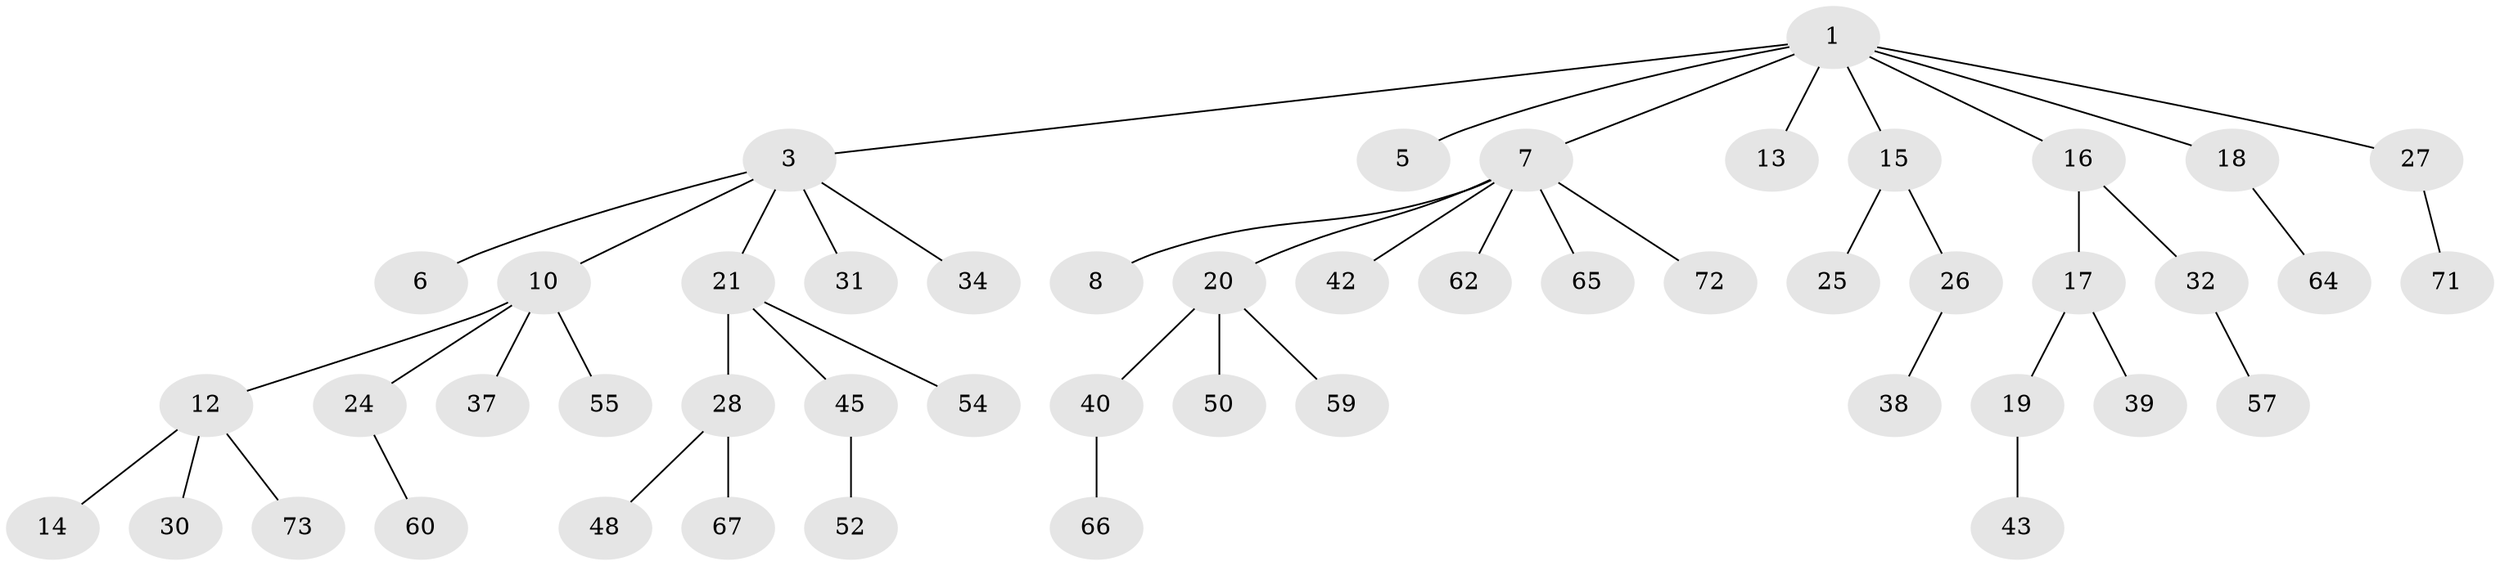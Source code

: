 // Generated by graph-tools (version 1.1) at 2025/52/02/27/25 19:52:10]
// undirected, 49 vertices, 48 edges
graph export_dot {
graph [start="1"]
  node [color=gray90,style=filled];
  1 [super="+2"];
  3 [super="+4"];
  5;
  6;
  7 [super="+11"];
  8 [super="+9"];
  10 [super="+35"];
  12 [super="+22"];
  13 [super="+29"];
  14;
  15 [super="+36"];
  16;
  17;
  18 [super="+53"];
  19 [super="+23"];
  20 [super="+69"];
  21 [super="+41"];
  24 [super="+56"];
  25;
  26 [super="+70"];
  27 [super="+51"];
  28 [super="+61"];
  30;
  31;
  32 [super="+33"];
  34;
  37;
  38 [super="+46"];
  39 [super="+58"];
  40 [super="+44"];
  42;
  43;
  45 [super="+47"];
  48 [super="+49"];
  50;
  52;
  54;
  55;
  57 [super="+63"];
  59;
  60 [super="+68"];
  62;
  64;
  65;
  66;
  67;
  71;
  72;
  73;
  1 -- 5;
  1 -- 7;
  1 -- 18;
  1 -- 16;
  1 -- 3;
  1 -- 27;
  1 -- 13;
  1 -- 15;
  3 -- 10;
  3 -- 31;
  3 -- 34;
  3 -- 21;
  3 -- 6;
  7 -- 8;
  7 -- 42;
  7 -- 62;
  7 -- 65;
  7 -- 72;
  7 -- 20;
  10 -- 12;
  10 -- 24;
  10 -- 37;
  10 -- 55;
  12 -- 14;
  12 -- 30;
  12 -- 73;
  15 -- 25;
  15 -- 26;
  16 -- 17;
  16 -- 32;
  17 -- 19;
  17 -- 39;
  18 -- 64;
  19 -- 43;
  20 -- 40;
  20 -- 50;
  20 -- 59;
  21 -- 28;
  21 -- 54;
  21 -- 45;
  24 -- 60;
  26 -- 38;
  27 -- 71;
  28 -- 48;
  28 -- 67;
  32 -- 57;
  40 -- 66;
  45 -- 52;
}
